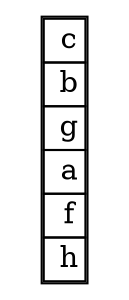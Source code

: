 digraph G { 
  node [shape = name]; 
  2[label=  <<table border= "1 " cellspacing= " 0 "><tr> 
<td> c</td> </tr> 
<tr> 
<td> b</td> </tr> 
<tr> 
<td> g</td> </tr> 
<tr> 
<td> a</td> </tr> 
<tr> 
<td> f</td> </tr> 
<tr> 
<td> h</td> </tr> 
</table>>  shape = none ]; 
 }
